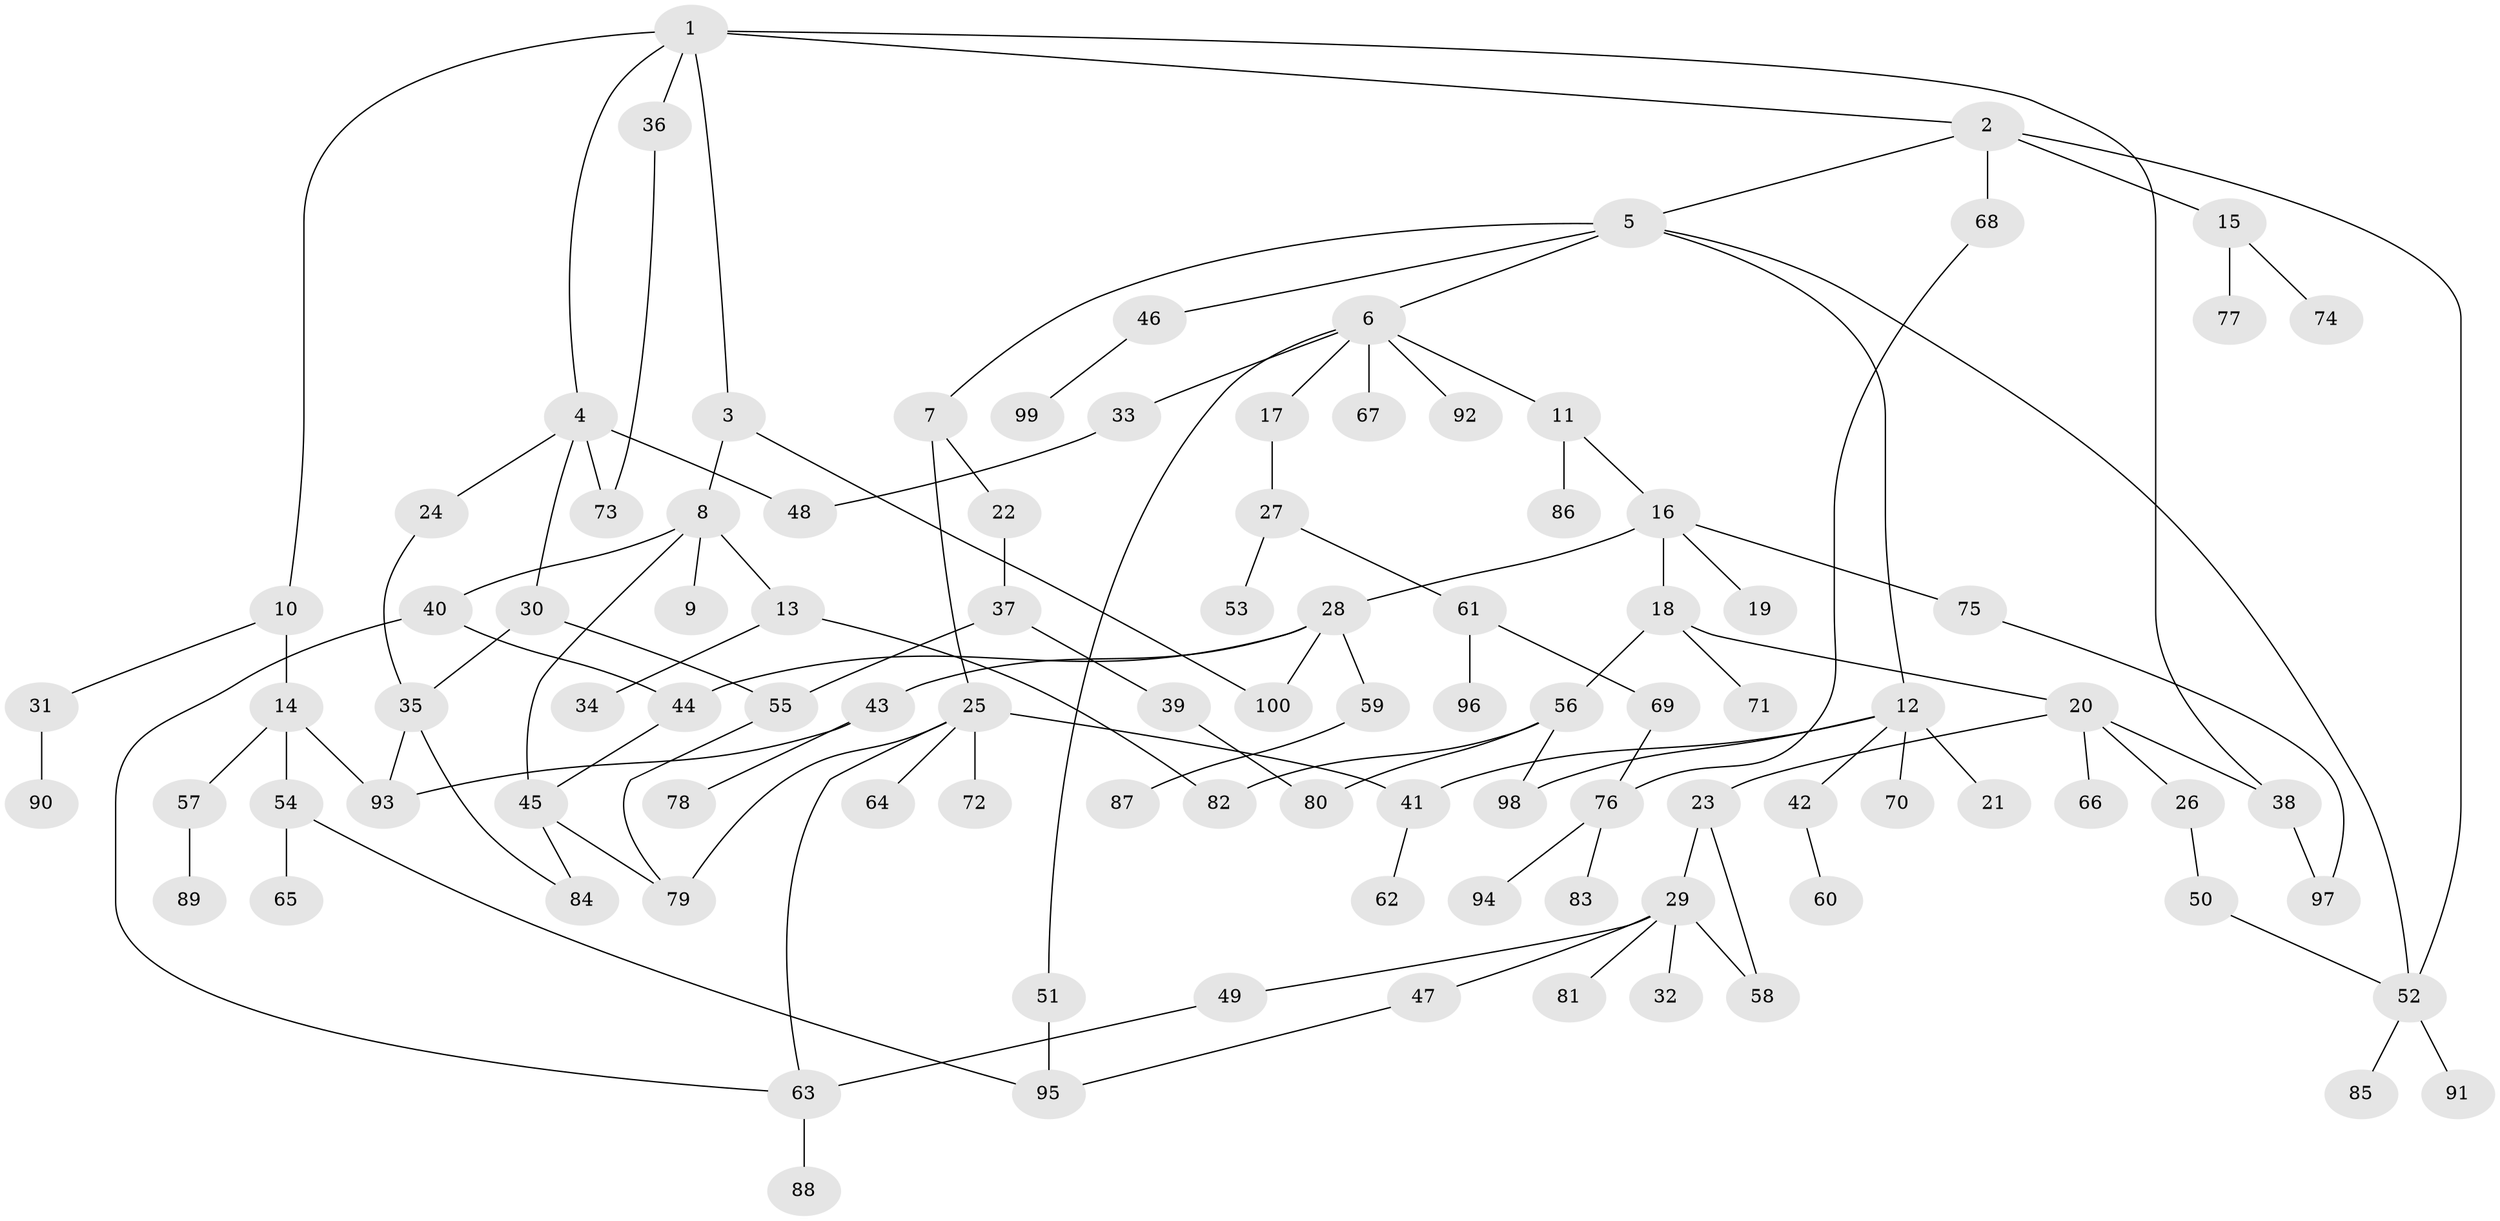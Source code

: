 // Generated by graph-tools (version 1.1) at 2025/11/02/21/25 10:11:06]
// undirected, 100 vertices, 125 edges
graph export_dot {
graph [start="1"]
  node [color=gray90,style=filled];
  1;
  2;
  3;
  4;
  5;
  6;
  7;
  8;
  9;
  10;
  11;
  12;
  13;
  14;
  15;
  16;
  17;
  18;
  19;
  20;
  21;
  22;
  23;
  24;
  25;
  26;
  27;
  28;
  29;
  30;
  31;
  32;
  33;
  34;
  35;
  36;
  37;
  38;
  39;
  40;
  41;
  42;
  43;
  44;
  45;
  46;
  47;
  48;
  49;
  50;
  51;
  52;
  53;
  54;
  55;
  56;
  57;
  58;
  59;
  60;
  61;
  62;
  63;
  64;
  65;
  66;
  67;
  68;
  69;
  70;
  71;
  72;
  73;
  74;
  75;
  76;
  77;
  78;
  79;
  80;
  81;
  82;
  83;
  84;
  85;
  86;
  87;
  88;
  89;
  90;
  91;
  92;
  93;
  94;
  95;
  96;
  97;
  98;
  99;
  100;
  1 -- 2;
  1 -- 3;
  1 -- 4;
  1 -- 10;
  1 -- 36;
  1 -- 38;
  2 -- 5;
  2 -- 15;
  2 -- 68;
  2 -- 52;
  3 -- 8;
  3 -- 100;
  4 -- 24;
  4 -- 30;
  4 -- 73;
  4 -- 48;
  5 -- 6;
  5 -- 7;
  5 -- 12;
  5 -- 46;
  5 -- 52;
  6 -- 11;
  6 -- 17;
  6 -- 33;
  6 -- 51;
  6 -- 67;
  6 -- 92;
  7 -- 22;
  7 -- 25;
  8 -- 9;
  8 -- 13;
  8 -- 40;
  8 -- 45;
  10 -- 14;
  10 -- 31;
  11 -- 16;
  11 -- 86;
  12 -- 21;
  12 -- 41;
  12 -- 42;
  12 -- 70;
  12 -- 98;
  13 -- 34;
  13 -- 82;
  14 -- 54;
  14 -- 57;
  14 -- 93;
  15 -- 74;
  15 -- 77;
  16 -- 18;
  16 -- 19;
  16 -- 28;
  16 -- 75;
  17 -- 27;
  18 -- 20;
  18 -- 56;
  18 -- 71;
  20 -- 23;
  20 -- 26;
  20 -- 38;
  20 -- 66;
  22 -- 37;
  23 -- 29;
  23 -- 58;
  24 -- 35;
  25 -- 63;
  25 -- 64;
  25 -- 72;
  25 -- 41;
  25 -- 79;
  26 -- 50;
  27 -- 53;
  27 -- 61;
  28 -- 43;
  28 -- 59;
  28 -- 100;
  28 -- 44;
  29 -- 32;
  29 -- 47;
  29 -- 49;
  29 -- 58;
  29 -- 81;
  30 -- 35;
  30 -- 55;
  31 -- 90;
  33 -- 48;
  35 -- 84;
  35 -- 93;
  36 -- 73;
  37 -- 39;
  37 -- 55;
  38 -- 97;
  39 -- 80;
  40 -- 44;
  40 -- 63;
  41 -- 62;
  42 -- 60;
  43 -- 78;
  43 -- 93;
  44 -- 45;
  45 -- 79;
  45 -- 84;
  46 -- 99;
  47 -- 95;
  49 -- 63;
  50 -- 52;
  51 -- 95;
  52 -- 85;
  52 -- 91;
  54 -- 65;
  54 -- 95;
  55 -- 79;
  56 -- 82;
  56 -- 98;
  56 -- 80;
  57 -- 89;
  59 -- 87;
  61 -- 69;
  61 -- 96;
  63 -- 88;
  68 -- 76;
  69 -- 76;
  75 -- 97;
  76 -- 83;
  76 -- 94;
}
